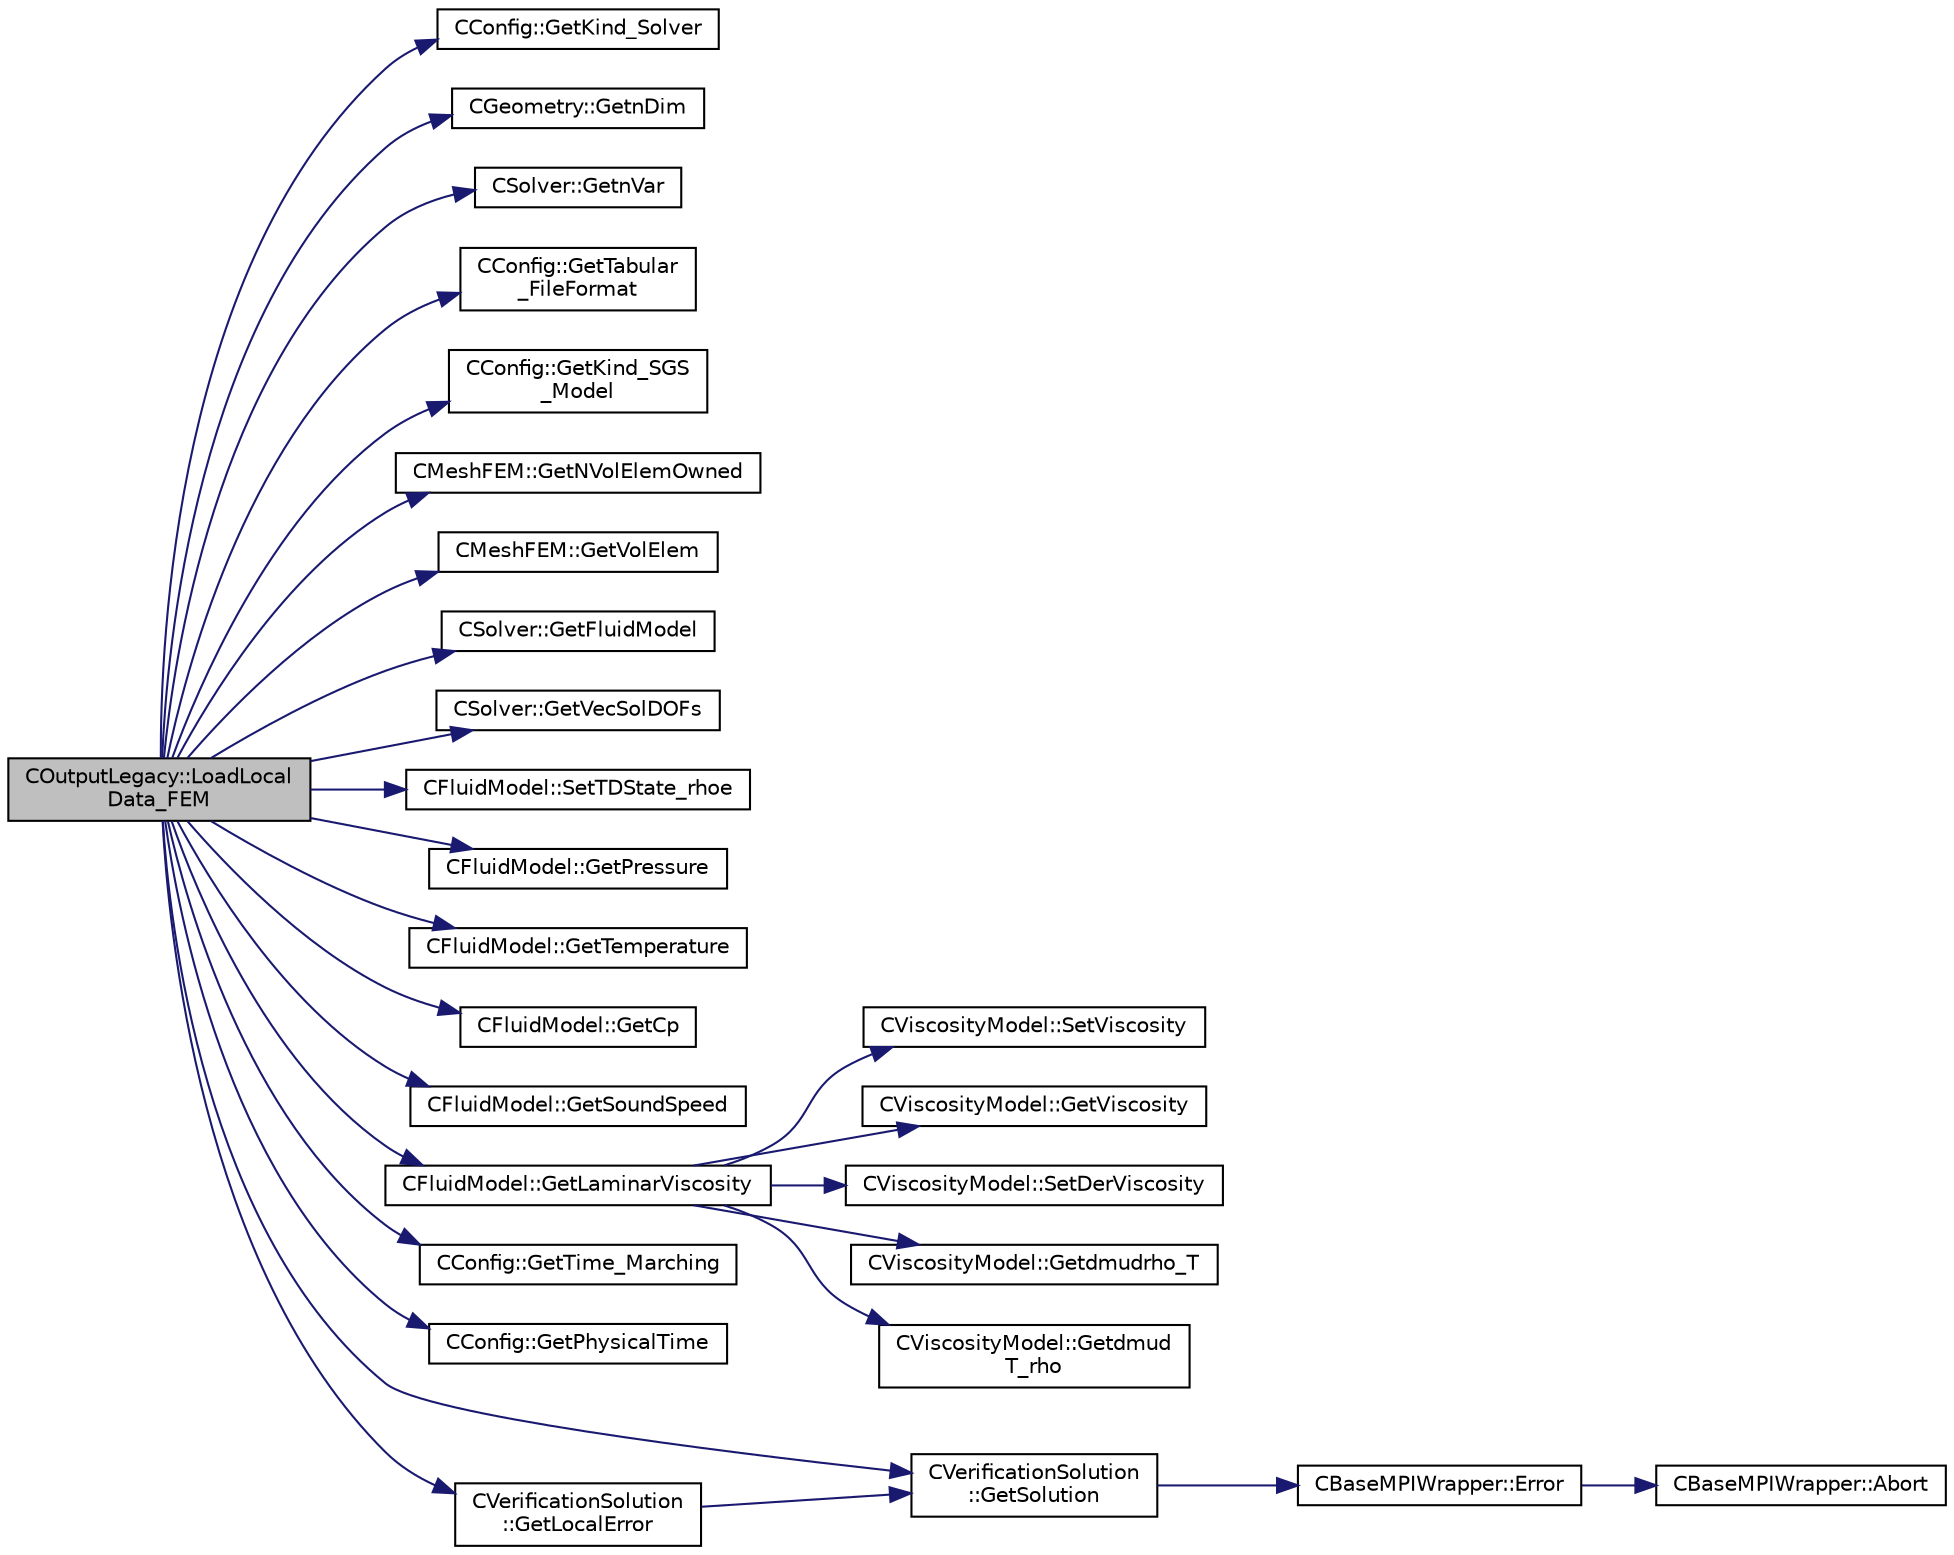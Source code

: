digraph "COutputLegacy::LoadLocalData_FEM"
{
  edge [fontname="Helvetica",fontsize="10",labelfontname="Helvetica",labelfontsize="10"];
  node [fontname="Helvetica",fontsize="10",shape=record];
  rankdir="LR";
  Node209 [label="COutputLegacy::LoadLocal\lData_FEM",height=0.2,width=0.4,color="black", fillcolor="grey75", style="filled", fontcolor="black"];
  Node209 -> Node210 [color="midnightblue",fontsize="10",style="solid",fontname="Helvetica"];
  Node210 [label="CConfig::GetKind_Solver",height=0.2,width=0.4,color="black", fillcolor="white", style="filled",URL="$class_c_config.html#a0e2628fc803f14ec6179427ee02e8655",tooltip="Governing equations of the flow (it can be different from the run time equation). ..."];
  Node209 -> Node211 [color="midnightblue",fontsize="10",style="solid",fontname="Helvetica"];
  Node211 [label="CGeometry::GetnDim",height=0.2,width=0.4,color="black", fillcolor="white", style="filled",URL="$class_c_geometry.html#a2af01006c0c4f74ba089582f1a3587fe",tooltip="Get number of coordinates. "];
  Node209 -> Node212 [color="midnightblue",fontsize="10",style="solid",fontname="Helvetica"];
  Node212 [label="CSolver::GetnVar",height=0.2,width=0.4,color="black", fillcolor="white", style="filled",URL="$class_c_solver.html#a65c22046b0cf1938ba22648912d04680",tooltip="Get the number of variables of the problem. "];
  Node209 -> Node213 [color="midnightblue",fontsize="10",style="solid",fontname="Helvetica"];
  Node213 [label="CConfig::GetTabular\l_FileFormat",height=0.2,width=0.4,color="black", fillcolor="white", style="filled",URL="$class_c_config.html#ada7c747b29da89590dfbcc33e62e8f3e",tooltip="Get the format of the output solution. "];
  Node209 -> Node214 [color="midnightblue",fontsize="10",style="solid",fontname="Helvetica"];
  Node214 [label="CConfig::GetKind_SGS\l_Model",height=0.2,width=0.4,color="black", fillcolor="white", style="filled",URL="$class_c_config.html#a5eb88779f285d4d51e4fea690d060d27",tooltip="Get the kind of the subgrid scale model. "];
  Node209 -> Node215 [color="midnightblue",fontsize="10",style="solid",fontname="Helvetica"];
  Node215 [label="CMeshFEM::GetNVolElemOwned",height=0.2,width=0.4,color="black", fillcolor="white", style="filled",URL="$class_c_mesh_f_e_m.html#a665c7319b3d55a66ba83cd074b35f9a5",tooltip="Function, which makes available the number of owned volume elements in the local FEM mesh..."];
  Node209 -> Node216 [color="midnightblue",fontsize="10",style="solid",fontname="Helvetica"];
  Node216 [label="CMeshFEM::GetVolElem",height=0.2,width=0.4,color="black", fillcolor="white", style="filled",URL="$class_c_mesh_f_e_m.html#a838a7b4f4ad6edcf019a90113a09b290",tooltip="Function, which makes available the volume elements in the local FEM mesh. "];
  Node209 -> Node217 [color="midnightblue",fontsize="10",style="solid",fontname="Helvetica"];
  Node217 [label="CSolver::GetFluidModel",height=0.2,width=0.4,color="black", fillcolor="white", style="filled",URL="$class_c_solver.html#aa0b9bfd6b7dfe827d3a1709d6472d3ea",tooltip="Compute the pressure at the infinity. "];
  Node209 -> Node218 [color="midnightblue",fontsize="10",style="solid",fontname="Helvetica"];
  Node218 [label="CSolver::GetVecSolDOFs",height=0.2,width=0.4,color="black", fillcolor="white", style="filled",URL="$class_c_solver.html#ab98d0d3ee8733415aa84554f26b8ff9d",tooltip="A virtual member. "];
  Node209 -> Node219 [color="midnightblue",fontsize="10",style="solid",fontname="Helvetica"];
  Node219 [label="CFluidModel::SetTDState_rhoe",height=0.2,width=0.4,color="black", fillcolor="white", style="filled",URL="$class_c_fluid_model.html#a90fdefd3a55d97d55d5211988c9a7ab1",tooltip="virtual member that would be different for each gas model implemented "];
  Node209 -> Node220 [color="midnightblue",fontsize="10",style="solid",fontname="Helvetica"];
  Node220 [label="CFluidModel::GetPressure",height=0.2,width=0.4,color="black", fillcolor="white", style="filled",URL="$class_c_fluid_model.html#a169d9e9a0c7f8b5d35642940c62c4ecb",tooltip="Get fluid pressure. "];
  Node209 -> Node221 [color="midnightblue",fontsize="10",style="solid",fontname="Helvetica"];
  Node221 [label="CFluidModel::GetTemperature",height=0.2,width=0.4,color="black", fillcolor="white", style="filled",URL="$class_c_fluid_model.html#aeba3f29d27211ff50acad59477105969",tooltip="Get fluid temperature. "];
  Node209 -> Node222 [color="midnightblue",fontsize="10",style="solid",fontname="Helvetica"];
  Node222 [label="CFluidModel::GetCp",height=0.2,width=0.4,color="black", fillcolor="white", style="filled",URL="$class_c_fluid_model.html#a08839ef1b9a2cda28b4d27b53bd408f7",tooltip="Get fluid specific heat at constant pressure. "];
  Node209 -> Node223 [color="midnightblue",fontsize="10",style="solid",fontname="Helvetica"];
  Node223 [label="CFluidModel::GetSoundSpeed",height=0.2,width=0.4,color="black", fillcolor="white", style="filled",URL="$class_c_fluid_model.html#a4a2b307dfa2a545c632548c8d7c6e86c",tooltip="Get fluid speed of sound. "];
  Node209 -> Node224 [color="midnightblue",fontsize="10",style="solid",fontname="Helvetica"];
  Node224 [label="CFluidModel::GetLaminarViscosity",height=0.2,width=0.4,color="black", fillcolor="white", style="filled",URL="$class_c_fluid_model.html#aacc86b5eb9d89d858870caf49c63eed8",tooltip="Get fluid dynamic viscosity. "];
  Node224 -> Node225 [color="midnightblue",fontsize="10",style="solid",fontname="Helvetica"];
  Node225 [label="CViscosityModel::SetViscosity",height=0.2,width=0.4,color="black", fillcolor="white", style="filled",URL="$class_c_viscosity_model.html#af665c498219e0954aba6a62000be2d92",tooltip="Set Viscosity. "];
  Node224 -> Node226 [color="midnightblue",fontsize="10",style="solid",fontname="Helvetica"];
  Node226 [label="CViscosityModel::GetViscosity",height=0.2,width=0.4,color="black", fillcolor="white", style="filled",URL="$class_c_viscosity_model.html#abd109aeaf6af06115166fe4fe46f733c",tooltip="return viscosity value. "];
  Node224 -> Node227 [color="midnightblue",fontsize="10",style="solid",fontname="Helvetica"];
  Node227 [label="CViscosityModel::SetDerViscosity",height=0.2,width=0.4,color="black", fillcolor="white", style="filled",URL="$class_c_viscosity_model.html#a404a4a2a95dbe269ca84b9df7dbaad35",tooltip="Set Viscosity Derivatives. "];
  Node224 -> Node228 [color="midnightblue",fontsize="10",style="solid",fontname="Helvetica"];
  Node228 [label="CViscosityModel::Getdmudrho_T",height=0.2,width=0.4,color="black", fillcolor="white", style="filled",URL="$class_c_viscosity_model.html#aeb8f1e75690ad356aa3cef03e63079a5",tooltip="return viscosity partial derivative value. "];
  Node224 -> Node229 [color="midnightblue",fontsize="10",style="solid",fontname="Helvetica"];
  Node229 [label="CViscosityModel::Getdmud\lT_rho",height=0.2,width=0.4,color="black", fillcolor="white", style="filled",URL="$class_c_viscosity_model.html#a1452210f8279fae334c664ca4a4ae43a",tooltip="return viscosity partial derivative value. "];
  Node209 -> Node230 [color="midnightblue",fontsize="10",style="solid",fontname="Helvetica"];
  Node230 [label="CConfig::GetTime_Marching",height=0.2,width=0.4,color="black", fillcolor="white", style="filled",URL="$class_c_config.html#a864d499ce740184803607801c47abda7",tooltip="Provides information about the time integration, and change the write in the output files information..."];
  Node209 -> Node231 [color="midnightblue",fontsize="10",style="solid",fontname="Helvetica"];
  Node231 [label="CConfig::GetPhysicalTime",height=0.2,width=0.4,color="black", fillcolor="white", style="filled",URL="$class_c_config.html#a4d6b8796bf9552840a48d50c3b0d19b6",tooltip="Get the current physical time. "];
  Node209 -> Node232 [color="midnightblue",fontsize="10",style="solid",fontname="Helvetica"];
  Node232 [label="CVerificationSolution\l::GetSolution",height=0.2,width=0.4,color="black", fillcolor="white", style="filled",URL="$class_c_verification_solution.html#ab164e273b6f703a9a3439db2dcd82c2d",tooltip="Get the exact solution at the current position and time. "];
  Node232 -> Node233 [color="midnightblue",fontsize="10",style="solid",fontname="Helvetica"];
  Node233 [label="CBaseMPIWrapper::Error",height=0.2,width=0.4,color="black", fillcolor="white", style="filled",URL="$class_c_base_m_p_i_wrapper.html#a04457c47629bda56704e6a8804833eeb"];
  Node233 -> Node234 [color="midnightblue",fontsize="10",style="solid",fontname="Helvetica"];
  Node234 [label="CBaseMPIWrapper::Abort",height=0.2,width=0.4,color="black", fillcolor="white", style="filled",URL="$class_c_base_m_p_i_wrapper.html#a21ef5681e2acb532d345e9bab173ef07"];
  Node209 -> Node235 [color="midnightblue",fontsize="10",style="solid",fontname="Helvetica"];
  Node235 [label="CVerificationSolution\l::GetLocalError",height=0.2,width=0.4,color="black", fillcolor="white", style="filled",URL="$class_c_verification_solution.html#a4205ed3d3f553967190f1a6450062f17",tooltip="Get the local error defined as the local solution minus the verification solution. "];
  Node235 -> Node232 [color="midnightblue",fontsize="10",style="solid",fontname="Helvetica"];
}
